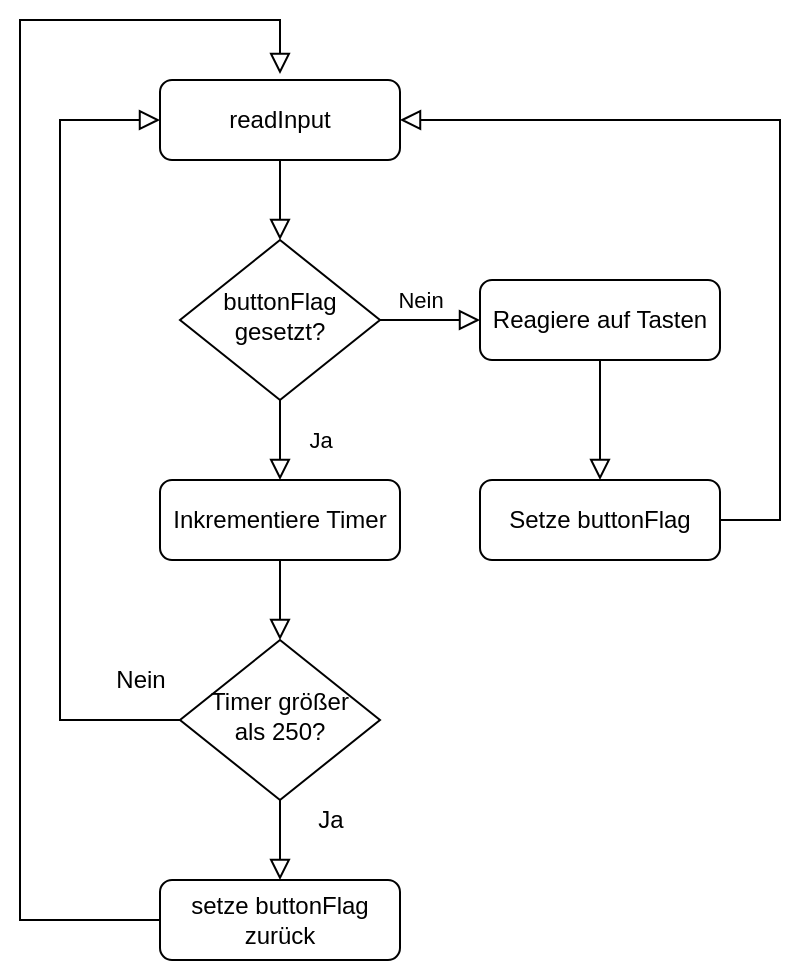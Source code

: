 <mxfile version="12.6.5" type="device"><diagram id="C5RBs43oDa-KdzZeNtuy" name="Page-1"><mxGraphModel dx="1588" dy="900" grid="1" gridSize="10" guides="1" tooltips="1" connect="1" arrows="1" fold="1" page="1" pageScale="1" pageWidth="827" pageHeight="1169" math="0" shadow="0"><root><mxCell id="WIyWlLk6GJQsqaUBKTNV-0"/><mxCell id="WIyWlLk6GJQsqaUBKTNV-1" parent="WIyWlLk6GJQsqaUBKTNV-0"/><mxCell id="WIyWlLk6GJQsqaUBKTNV-2" value="" style="rounded=0;html=1;jettySize=auto;orthogonalLoop=1;fontSize=11;endArrow=block;endFill=0;endSize=8;strokeWidth=1;shadow=0;labelBackgroundColor=none;edgeStyle=orthogonalEdgeStyle;" parent="WIyWlLk6GJQsqaUBKTNV-1" source="WIyWlLk6GJQsqaUBKTNV-3" target="WIyWlLk6GJQsqaUBKTNV-6" edge="1"><mxGeometry relative="1" as="geometry"/></mxCell><mxCell id="WIyWlLk6GJQsqaUBKTNV-3" value="readInput" style="rounded=1;whiteSpace=wrap;html=1;fontSize=12;glass=0;strokeWidth=1;shadow=0;" parent="WIyWlLk6GJQsqaUBKTNV-1" vertex="1"><mxGeometry x="130" y="110" width="120" height="40" as="geometry"/></mxCell><mxCell id="WIyWlLk6GJQsqaUBKTNV-4" value="Ja" style="rounded=0;html=1;jettySize=auto;orthogonalLoop=1;fontSize=11;endArrow=block;endFill=0;endSize=8;strokeWidth=1;shadow=0;labelBackgroundColor=none;edgeStyle=orthogonalEdgeStyle;" parent="WIyWlLk6GJQsqaUBKTNV-1" source="WIyWlLk6GJQsqaUBKTNV-6" edge="1"><mxGeometry y="20" relative="1" as="geometry"><mxPoint as="offset"/><mxPoint x="190" y="310" as="targetPoint"/></mxGeometry></mxCell><mxCell id="WIyWlLk6GJQsqaUBKTNV-5" value="Nein" style="edgeStyle=orthogonalEdgeStyle;rounded=0;html=1;jettySize=auto;orthogonalLoop=1;fontSize=11;endArrow=block;endFill=0;endSize=8;strokeWidth=1;shadow=0;labelBackgroundColor=none;" parent="WIyWlLk6GJQsqaUBKTNV-1" source="WIyWlLk6GJQsqaUBKTNV-6" target="WIyWlLk6GJQsqaUBKTNV-7" edge="1"><mxGeometry x="-0.2" y="10" relative="1" as="geometry"><mxPoint as="offset"/></mxGeometry></mxCell><mxCell id="WIyWlLk6GJQsqaUBKTNV-6" value="buttonFlag&lt;br&gt;gesetzt?" style="rhombus;whiteSpace=wrap;html=1;shadow=0;fontFamily=Helvetica;fontSize=12;align=center;strokeWidth=1;spacing=6;spacingTop=-4;" parent="WIyWlLk6GJQsqaUBKTNV-1" vertex="1"><mxGeometry x="140" y="190" width="100" height="80" as="geometry"/></mxCell><mxCell id="oOcVa81KWG9itOBcLJI--1" value="" style="edgeStyle=orthogonalEdgeStyle;rounded=0;orthogonalLoop=1;jettySize=auto;html=1;endArrow=block;endFill=0;endSize=8;startSize=6;" edge="1" parent="WIyWlLk6GJQsqaUBKTNV-1" source="WIyWlLk6GJQsqaUBKTNV-7" target="oOcVa81KWG9itOBcLJI--0"><mxGeometry relative="1" as="geometry"/></mxCell><mxCell id="WIyWlLk6GJQsqaUBKTNV-7" value="Reagiere auf Tasten" style="rounded=1;whiteSpace=wrap;html=1;fontSize=12;glass=0;strokeWidth=1;shadow=0;" parent="WIyWlLk6GJQsqaUBKTNV-1" vertex="1"><mxGeometry x="290" y="210" width="120" height="40" as="geometry"/></mxCell><mxCell id="oOcVa81KWG9itOBcLJI--3" value="" style="edgeStyle=orthogonalEdgeStyle;rounded=0;orthogonalLoop=1;jettySize=auto;html=1;startSize=6;endArrow=block;endFill=0;endSize=8;entryX=1;entryY=0.5;entryDx=0;entryDy=0;" edge="1" parent="WIyWlLk6GJQsqaUBKTNV-1" source="oOcVa81KWG9itOBcLJI--0" target="WIyWlLk6GJQsqaUBKTNV-3"><mxGeometry relative="1" as="geometry"><mxPoint x="480" y="130" as="targetPoint"/><Array as="points"><mxPoint x="440" y="330"/><mxPoint x="440" y="130"/></Array></mxGeometry></mxCell><mxCell id="oOcVa81KWG9itOBcLJI--0" value="Setze buttonFlag" style="rounded=1;whiteSpace=wrap;html=1;fontSize=12;glass=0;strokeWidth=1;shadow=0;" vertex="1" parent="WIyWlLk6GJQsqaUBKTNV-1"><mxGeometry x="290" y="310" width="120" height="40" as="geometry"/></mxCell><mxCell id="_mzU6R0c3OYBUpJjOs_M-6" value="" style="edgeStyle=orthogonalEdgeStyle;rounded=0;orthogonalLoop=1;jettySize=auto;html=1;fontColor=#FFFFFF;endArrow=block;endFill=0;endSize=8;" parent="WIyWlLk6GJQsqaUBKTNV-1" source="_mzU6R0c3OYBUpJjOs_M-4" target="_mzU6R0c3OYBUpJjOs_M-5" edge="1"><mxGeometry relative="1" as="geometry"/></mxCell><mxCell id="_mzU6R0c3OYBUpJjOs_M-4" value="Inkrementiere Timer" style="rounded=1;whiteSpace=wrap;html=1;fontSize=12;glass=0;strokeWidth=1;shadow=0;" parent="WIyWlLk6GJQsqaUBKTNV-1" vertex="1"><mxGeometry x="130" y="310" width="120" height="40" as="geometry"/></mxCell><mxCell id="_mzU6R0c3OYBUpJjOs_M-10" value="" style="edgeStyle=orthogonalEdgeStyle;rounded=0;orthogonalLoop=1;jettySize=auto;html=1;endArrow=block;endFill=0;endSize=8;strokeColor=#000000;fontColor=#FFFFFF;" parent="WIyWlLk6GJQsqaUBKTNV-1" source="_mzU6R0c3OYBUpJjOs_M-5" target="_mzU6R0c3OYBUpJjOs_M-9" edge="1"><mxGeometry relative="1" as="geometry"/></mxCell><mxCell id="_mzU6R0c3OYBUpJjOs_M-12" value="" style="edgeStyle=orthogonalEdgeStyle;rounded=0;orthogonalLoop=1;jettySize=auto;html=1;endArrow=block;endFill=0;endSize=8;strokeColor=#000000;fontColor=#FFFFFF;entryX=0;entryY=0.5;entryDx=0;entryDy=0;" parent="WIyWlLk6GJQsqaUBKTNV-1" source="_mzU6R0c3OYBUpJjOs_M-5" target="WIyWlLk6GJQsqaUBKTNV-3" edge="1"><mxGeometry relative="1" as="geometry"><mxPoint x="120" y="140" as="targetPoint"/><Array as="points"><mxPoint x="80" y="430"/><mxPoint x="80" y="130"/></Array></mxGeometry></mxCell><mxCell id="_mzU6R0c3OYBUpJjOs_M-5" value="Timer größer&lt;br&gt;als 250?" style="rhombus;whiteSpace=wrap;html=1;shadow=0;fontFamily=Helvetica;fontSize=12;align=center;strokeWidth=1;spacing=6;spacingTop=-4;" parent="WIyWlLk6GJQsqaUBKTNV-1" vertex="1"><mxGeometry x="140" y="390" width="100" height="80" as="geometry"/></mxCell><mxCell id="_mzU6R0c3OYBUpJjOs_M-19" value="" style="edgeStyle=orthogonalEdgeStyle;rounded=0;orthogonalLoop=1;jettySize=auto;html=1;endArrow=block;endFill=0;endSize=8;strokeColor=#000000;fontColor=#000000;" parent="WIyWlLk6GJQsqaUBKTNV-1" source="_mzU6R0c3OYBUpJjOs_M-9" edge="1"><mxGeometry relative="1" as="geometry"><mxPoint x="190" y="107" as="targetPoint"/><Array as="points"><mxPoint x="60" y="530"/><mxPoint x="60" y="80"/><mxPoint x="190" y="80"/></Array></mxGeometry></mxCell><mxCell id="_mzU6R0c3OYBUpJjOs_M-9" value="setze buttonFlag&lt;br&gt;zurück" style="rounded=1;whiteSpace=wrap;html=1;fontSize=12;glass=0;strokeWidth=1;shadow=0;" parent="WIyWlLk6GJQsqaUBKTNV-1" vertex="1"><mxGeometry x="130" y="510" width="120" height="40" as="geometry"/></mxCell><mxCell id="_mzU6R0c3OYBUpJjOs_M-14" value="Nein" style="text;html=1;align=center;verticalAlign=middle;resizable=0;points=[];autosize=1;fontColor=#000000;" parent="WIyWlLk6GJQsqaUBKTNV-1" vertex="1"><mxGeometry x="100" y="400" width="40" height="20" as="geometry"/></mxCell><mxCell id="_mzU6R0c3OYBUpJjOs_M-15" value="Ja" style="text;html=1;align=center;verticalAlign=middle;resizable=0;points=[];autosize=1;fontColor=#000000;" parent="WIyWlLk6GJQsqaUBKTNV-1" vertex="1"><mxGeometry x="200" y="470" width="30" height="20" as="geometry"/></mxCell></root></mxGraphModel></diagram></mxfile>